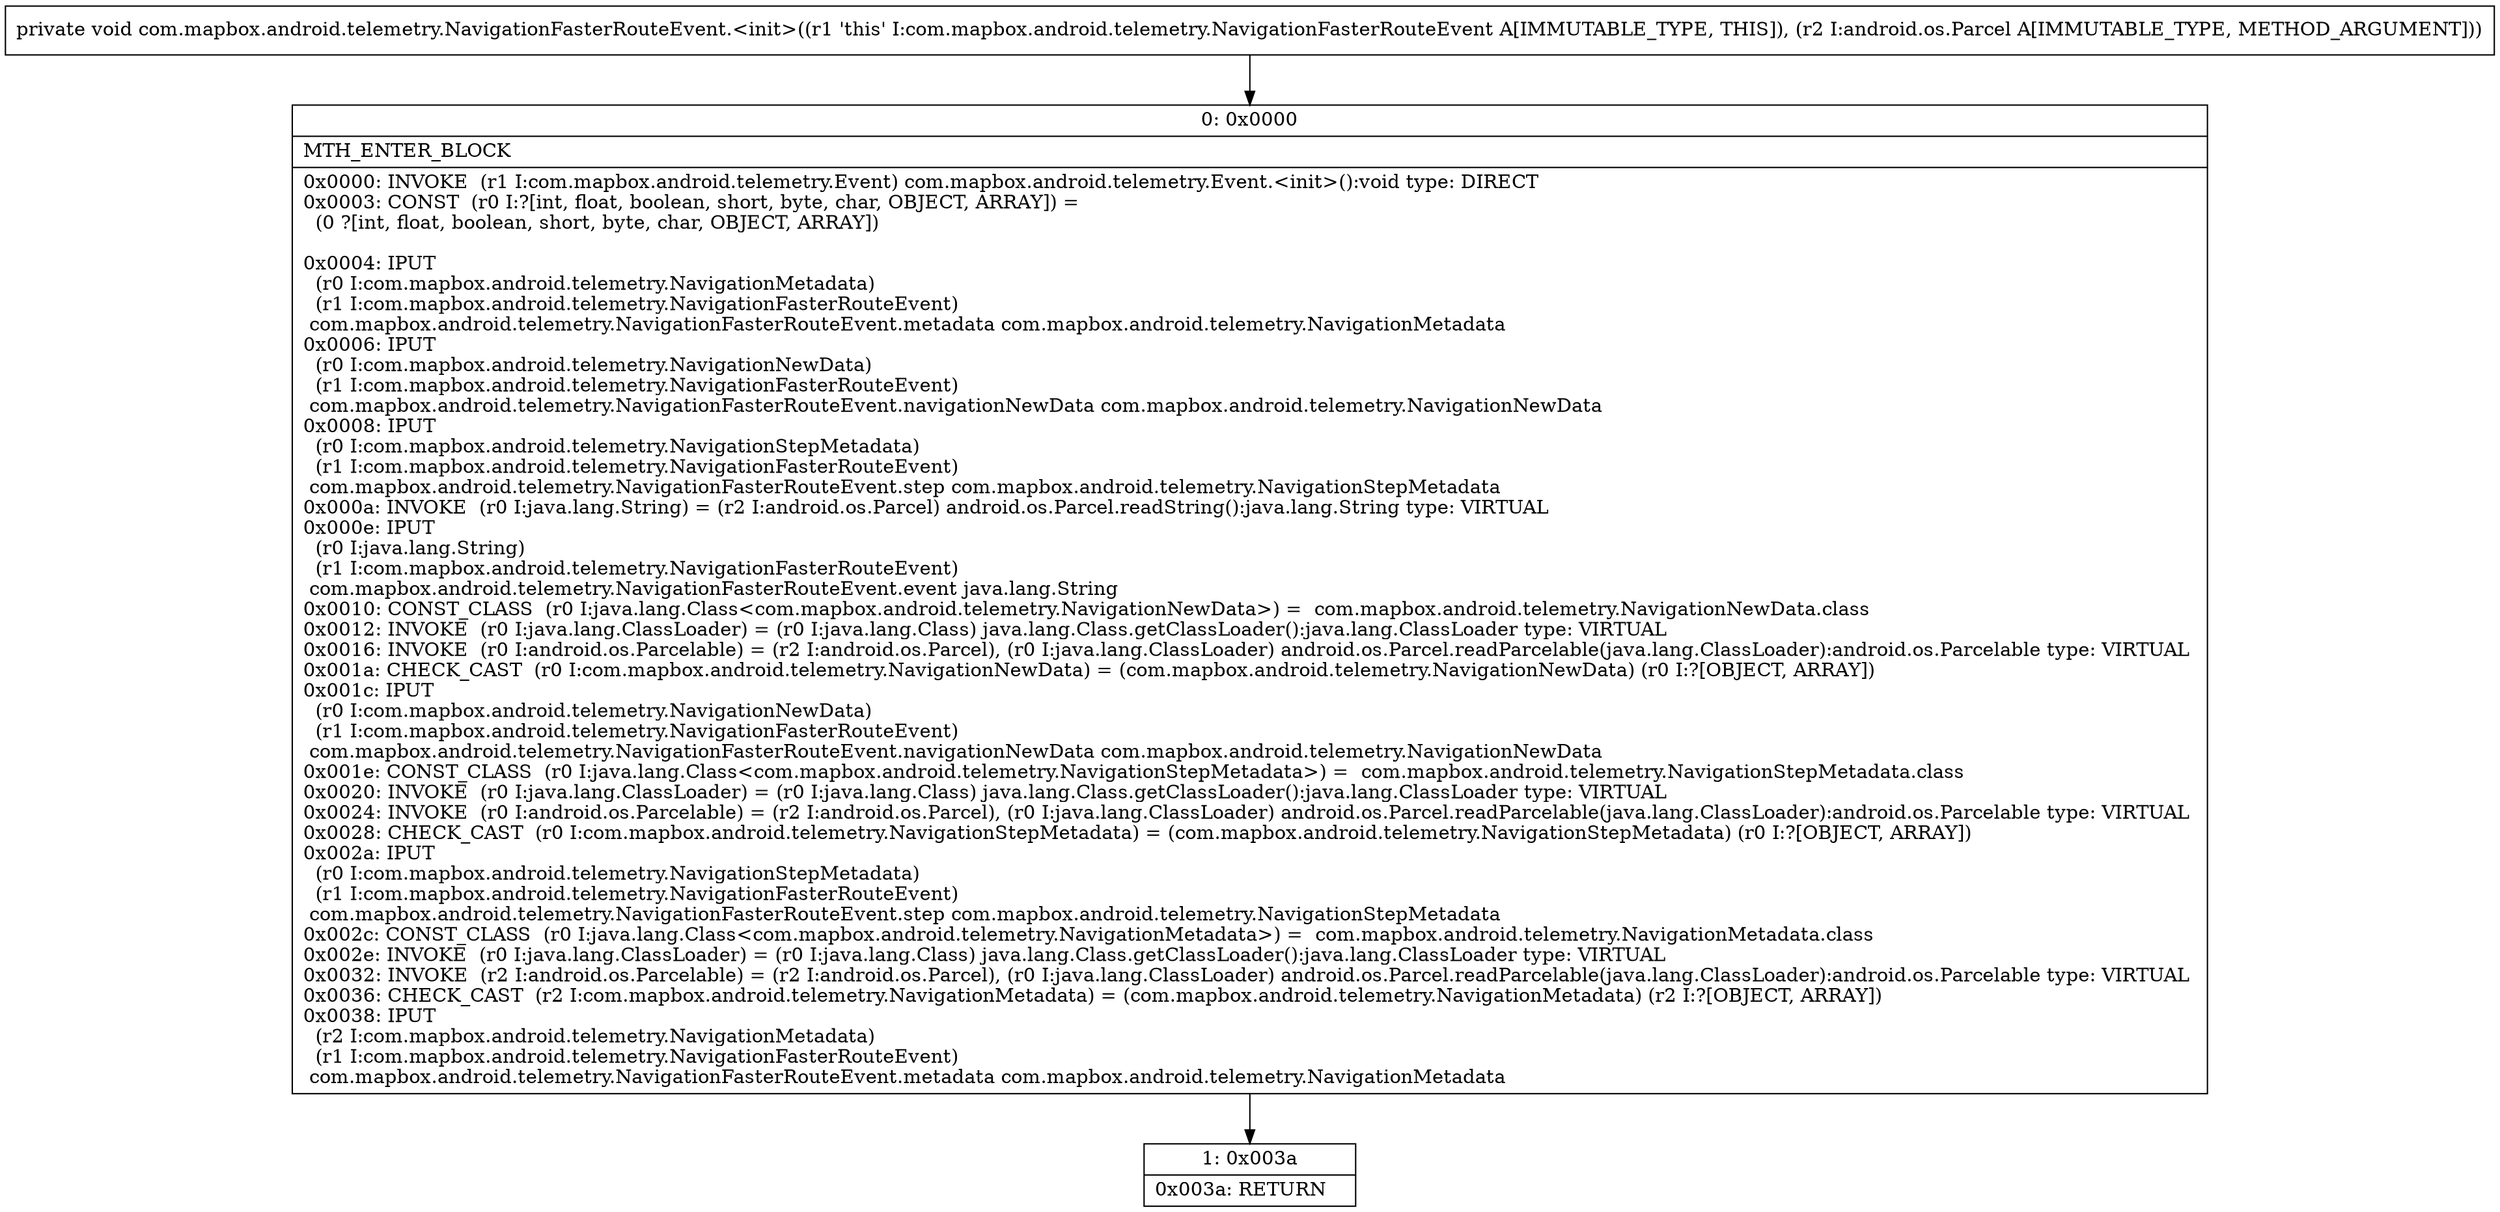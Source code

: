 digraph "CFG forcom.mapbox.android.telemetry.NavigationFasterRouteEvent.\<init\>(Landroid\/os\/Parcel;)V" {
Node_0 [shape=record,label="{0\:\ 0x0000|MTH_ENTER_BLOCK\l|0x0000: INVOKE  (r1 I:com.mapbox.android.telemetry.Event) com.mapbox.android.telemetry.Event.\<init\>():void type: DIRECT \l0x0003: CONST  (r0 I:?[int, float, boolean, short, byte, char, OBJECT, ARRAY]) = \l  (0 ?[int, float, boolean, short, byte, char, OBJECT, ARRAY])\l \l0x0004: IPUT  \l  (r0 I:com.mapbox.android.telemetry.NavigationMetadata)\l  (r1 I:com.mapbox.android.telemetry.NavigationFasterRouteEvent)\l com.mapbox.android.telemetry.NavigationFasterRouteEvent.metadata com.mapbox.android.telemetry.NavigationMetadata \l0x0006: IPUT  \l  (r0 I:com.mapbox.android.telemetry.NavigationNewData)\l  (r1 I:com.mapbox.android.telemetry.NavigationFasterRouteEvent)\l com.mapbox.android.telemetry.NavigationFasterRouteEvent.navigationNewData com.mapbox.android.telemetry.NavigationNewData \l0x0008: IPUT  \l  (r0 I:com.mapbox.android.telemetry.NavigationStepMetadata)\l  (r1 I:com.mapbox.android.telemetry.NavigationFasterRouteEvent)\l com.mapbox.android.telemetry.NavigationFasterRouteEvent.step com.mapbox.android.telemetry.NavigationStepMetadata \l0x000a: INVOKE  (r0 I:java.lang.String) = (r2 I:android.os.Parcel) android.os.Parcel.readString():java.lang.String type: VIRTUAL \l0x000e: IPUT  \l  (r0 I:java.lang.String)\l  (r1 I:com.mapbox.android.telemetry.NavigationFasterRouteEvent)\l com.mapbox.android.telemetry.NavigationFasterRouteEvent.event java.lang.String \l0x0010: CONST_CLASS  (r0 I:java.lang.Class\<com.mapbox.android.telemetry.NavigationNewData\>) =  com.mapbox.android.telemetry.NavigationNewData.class \l0x0012: INVOKE  (r0 I:java.lang.ClassLoader) = (r0 I:java.lang.Class) java.lang.Class.getClassLoader():java.lang.ClassLoader type: VIRTUAL \l0x0016: INVOKE  (r0 I:android.os.Parcelable) = (r2 I:android.os.Parcel), (r0 I:java.lang.ClassLoader) android.os.Parcel.readParcelable(java.lang.ClassLoader):android.os.Parcelable type: VIRTUAL \l0x001a: CHECK_CAST  (r0 I:com.mapbox.android.telemetry.NavigationNewData) = (com.mapbox.android.telemetry.NavigationNewData) (r0 I:?[OBJECT, ARRAY]) \l0x001c: IPUT  \l  (r0 I:com.mapbox.android.telemetry.NavigationNewData)\l  (r1 I:com.mapbox.android.telemetry.NavigationFasterRouteEvent)\l com.mapbox.android.telemetry.NavigationFasterRouteEvent.navigationNewData com.mapbox.android.telemetry.NavigationNewData \l0x001e: CONST_CLASS  (r0 I:java.lang.Class\<com.mapbox.android.telemetry.NavigationStepMetadata\>) =  com.mapbox.android.telemetry.NavigationStepMetadata.class \l0x0020: INVOKE  (r0 I:java.lang.ClassLoader) = (r0 I:java.lang.Class) java.lang.Class.getClassLoader():java.lang.ClassLoader type: VIRTUAL \l0x0024: INVOKE  (r0 I:android.os.Parcelable) = (r2 I:android.os.Parcel), (r0 I:java.lang.ClassLoader) android.os.Parcel.readParcelable(java.lang.ClassLoader):android.os.Parcelable type: VIRTUAL \l0x0028: CHECK_CAST  (r0 I:com.mapbox.android.telemetry.NavigationStepMetadata) = (com.mapbox.android.telemetry.NavigationStepMetadata) (r0 I:?[OBJECT, ARRAY]) \l0x002a: IPUT  \l  (r0 I:com.mapbox.android.telemetry.NavigationStepMetadata)\l  (r1 I:com.mapbox.android.telemetry.NavigationFasterRouteEvent)\l com.mapbox.android.telemetry.NavigationFasterRouteEvent.step com.mapbox.android.telemetry.NavigationStepMetadata \l0x002c: CONST_CLASS  (r0 I:java.lang.Class\<com.mapbox.android.telemetry.NavigationMetadata\>) =  com.mapbox.android.telemetry.NavigationMetadata.class \l0x002e: INVOKE  (r0 I:java.lang.ClassLoader) = (r0 I:java.lang.Class) java.lang.Class.getClassLoader():java.lang.ClassLoader type: VIRTUAL \l0x0032: INVOKE  (r2 I:android.os.Parcelable) = (r2 I:android.os.Parcel), (r0 I:java.lang.ClassLoader) android.os.Parcel.readParcelable(java.lang.ClassLoader):android.os.Parcelable type: VIRTUAL \l0x0036: CHECK_CAST  (r2 I:com.mapbox.android.telemetry.NavigationMetadata) = (com.mapbox.android.telemetry.NavigationMetadata) (r2 I:?[OBJECT, ARRAY]) \l0x0038: IPUT  \l  (r2 I:com.mapbox.android.telemetry.NavigationMetadata)\l  (r1 I:com.mapbox.android.telemetry.NavigationFasterRouteEvent)\l com.mapbox.android.telemetry.NavigationFasterRouteEvent.metadata com.mapbox.android.telemetry.NavigationMetadata \l}"];
Node_1 [shape=record,label="{1\:\ 0x003a|0x003a: RETURN   \l}"];
MethodNode[shape=record,label="{private void com.mapbox.android.telemetry.NavigationFasterRouteEvent.\<init\>((r1 'this' I:com.mapbox.android.telemetry.NavigationFasterRouteEvent A[IMMUTABLE_TYPE, THIS]), (r2 I:android.os.Parcel A[IMMUTABLE_TYPE, METHOD_ARGUMENT])) }"];
MethodNode -> Node_0;
Node_0 -> Node_1;
}

